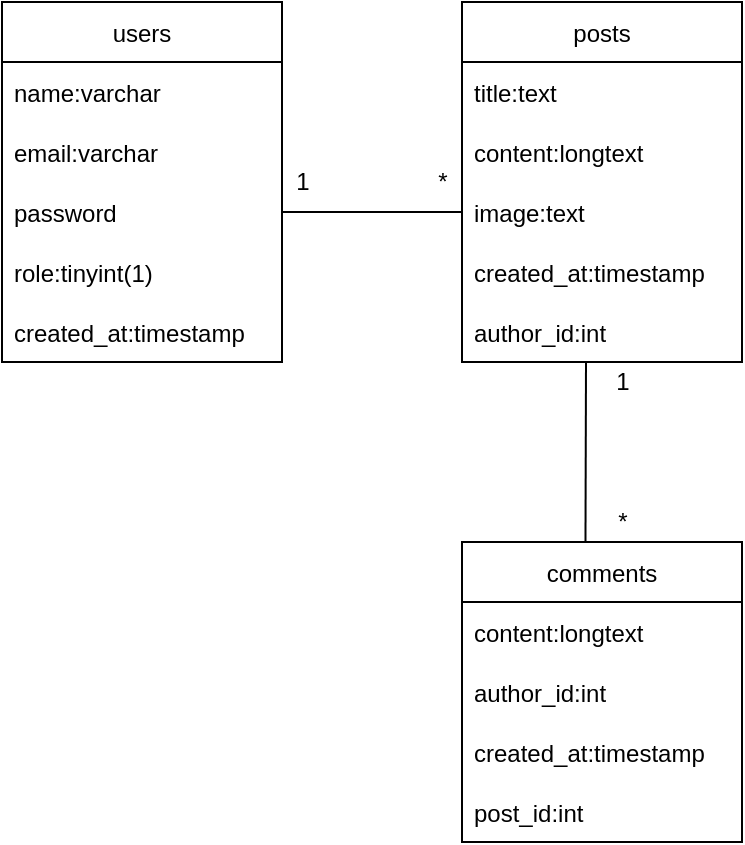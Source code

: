 <mxfile version="16.5.6" type="github">
  <diagram id="ryO4AwGJcq6GvNXAE1JV" name="Page-1">
    <mxGraphModel dx="977" dy="549" grid="1" gridSize="10" guides="1" tooltips="1" connect="1" arrows="1" fold="1" page="1" pageScale="1" pageWidth="850" pageHeight="1100" math="0" shadow="0">
      <root>
        <mxCell id="0" />
        <mxCell id="1" parent="0" />
        <mxCell id="4L_0qVRa8LHpznZ8TQfZ-1" value="users" style="swimlane;fontStyle=0;childLayout=stackLayout;horizontal=1;startSize=30;horizontalStack=0;resizeParent=1;resizeParentMax=0;resizeLast=0;collapsible=1;marginBottom=0;" vertex="1" parent="1">
          <mxGeometry x="170" y="130" width="140" height="180" as="geometry" />
        </mxCell>
        <mxCell id="4L_0qVRa8LHpznZ8TQfZ-2" value="name:varchar" style="text;strokeColor=none;fillColor=none;align=left;verticalAlign=middle;spacingLeft=4;spacingRight=4;overflow=hidden;points=[[0,0.5],[1,0.5]];portConstraint=eastwest;rotatable=0;" vertex="1" parent="4L_0qVRa8LHpznZ8TQfZ-1">
          <mxGeometry y="30" width="140" height="30" as="geometry" />
        </mxCell>
        <mxCell id="4L_0qVRa8LHpznZ8TQfZ-3" value="email:varchar" style="text;strokeColor=none;fillColor=none;align=left;verticalAlign=middle;spacingLeft=4;spacingRight=4;overflow=hidden;points=[[0,0.5],[1,0.5]];portConstraint=eastwest;rotatable=0;" vertex="1" parent="4L_0qVRa8LHpznZ8TQfZ-1">
          <mxGeometry y="60" width="140" height="30" as="geometry" />
        </mxCell>
        <mxCell id="4L_0qVRa8LHpznZ8TQfZ-5" value="password" style="text;strokeColor=none;fillColor=none;align=left;verticalAlign=middle;spacingLeft=4;spacingRight=4;overflow=hidden;points=[[0,0.5],[1,0.5]];portConstraint=eastwest;rotatable=0;" vertex="1" parent="4L_0qVRa8LHpznZ8TQfZ-1">
          <mxGeometry y="90" width="140" height="30" as="geometry" />
        </mxCell>
        <mxCell id="4L_0qVRa8LHpznZ8TQfZ-6" value="role:tinyint(1)" style="text;strokeColor=none;fillColor=none;align=left;verticalAlign=middle;spacingLeft=4;spacingRight=4;overflow=hidden;points=[[0,0.5],[1,0.5]];portConstraint=eastwest;rotatable=0;" vertex="1" parent="4L_0qVRa8LHpznZ8TQfZ-1">
          <mxGeometry y="120" width="140" height="30" as="geometry" />
        </mxCell>
        <mxCell id="4L_0qVRa8LHpznZ8TQfZ-4" value="created_at:timestamp" style="text;strokeColor=none;fillColor=none;align=left;verticalAlign=middle;spacingLeft=4;spacingRight=4;overflow=hidden;points=[[0,0.5],[1,0.5]];portConstraint=eastwest;rotatable=0;" vertex="1" parent="4L_0qVRa8LHpznZ8TQfZ-1">
          <mxGeometry y="150" width="140" height="30" as="geometry" />
        </mxCell>
        <mxCell id="4L_0qVRa8LHpznZ8TQfZ-7" value="posts" style="swimlane;fontStyle=0;childLayout=stackLayout;horizontal=1;startSize=30;horizontalStack=0;resizeParent=1;resizeParentMax=0;resizeLast=0;collapsible=1;marginBottom=0;" vertex="1" parent="1">
          <mxGeometry x="400" y="130" width="140" height="180" as="geometry" />
        </mxCell>
        <mxCell id="4L_0qVRa8LHpznZ8TQfZ-8" value="title:text" style="text;strokeColor=none;fillColor=none;align=left;verticalAlign=middle;spacingLeft=4;spacingRight=4;overflow=hidden;points=[[0,0.5],[1,0.5]];portConstraint=eastwest;rotatable=0;" vertex="1" parent="4L_0qVRa8LHpznZ8TQfZ-7">
          <mxGeometry y="30" width="140" height="30" as="geometry" />
        </mxCell>
        <mxCell id="4L_0qVRa8LHpznZ8TQfZ-9" value="content:longtext" style="text;strokeColor=none;fillColor=none;align=left;verticalAlign=middle;spacingLeft=4;spacingRight=4;overflow=hidden;points=[[0,0.5],[1,0.5]];portConstraint=eastwest;rotatable=0;" vertex="1" parent="4L_0qVRa8LHpznZ8TQfZ-7">
          <mxGeometry y="60" width="140" height="30" as="geometry" />
        </mxCell>
        <mxCell id="4L_0qVRa8LHpznZ8TQfZ-10" value="image:text" style="text;strokeColor=none;fillColor=none;align=left;verticalAlign=middle;spacingLeft=4;spacingRight=4;overflow=hidden;points=[[0,0.5],[1,0.5]];portConstraint=eastwest;rotatable=0;" vertex="1" parent="4L_0qVRa8LHpznZ8TQfZ-7">
          <mxGeometry y="90" width="140" height="30" as="geometry" />
        </mxCell>
        <mxCell id="4L_0qVRa8LHpznZ8TQfZ-11" value="created_at:timestamp" style="text;strokeColor=none;fillColor=none;align=left;verticalAlign=middle;spacingLeft=4;spacingRight=4;overflow=hidden;points=[[0,0.5],[1,0.5]];portConstraint=eastwest;rotatable=0;" vertex="1" parent="4L_0qVRa8LHpznZ8TQfZ-7">
          <mxGeometry y="120" width="140" height="30" as="geometry" />
        </mxCell>
        <mxCell id="4L_0qVRa8LHpznZ8TQfZ-12" value="author_id:int" style="text;strokeColor=none;fillColor=none;align=left;verticalAlign=middle;spacingLeft=4;spacingRight=4;overflow=hidden;points=[[0,0.5],[1,0.5]];portConstraint=eastwest;rotatable=0;" vertex="1" parent="4L_0qVRa8LHpznZ8TQfZ-7">
          <mxGeometry y="150" width="140" height="30" as="geometry" />
        </mxCell>
        <mxCell id="4L_0qVRa8LHpznZ8TQfZ-13" value="" style="endArrow=none;html=1;rounded=0;entryX=1;entryY=0.5;entryDx=0;entryDy=0;exitX=0;exitY=0.5;exitDx=0;exitDy=0;" edge="1" parent="1" source="4L_0qVRa8LHpznZ8TQfZ-10" target="4L_0qVRa8LHpznZ8TQfZ-5">
          <mxGeometry width="50" height="50" relative="1" as="geometry">
            <mxPoint x="400" y="310" as="sourcePoint" />
            <mxPoint x="450" y="260" as="targetPoint" />
          </mxGeometry>
        </mxCell>
        <mxCell id="4L_0qVRa8LHpznZ8TQfZ-14" value="1" style="text;html=1;align=center;verticalAlign=middle;resizable=0;points=[];autosize=1;strokeColor=none;fillColor=none;" vertex="1" parent="1">
          <mxGeometry x="310" y="210" width="20" height="20" as="geometry" />
        </mxCell>
        <mxCell id="4L_0qVRa8LHpznZ8TQfZ-15" value="*" style="text;html=1;align=center;verticalAlign=middle;resizable=0;points=[];autosize=1;strokeColor=none;fillColor=none;" vertex="1" parent="1">
          <mxGeometry x="380" y="210" width="20" height="20" as="geometry" />
        </mxCell>
        <mxCell id="4L_0qVRa8LHpznZ8TQfZ-16" value="comments" style="swimlane;fontStyle=0;childLayout=stackLayout;horizontal=1;startSize=30;horizontalStack=0;resizeParent=1;resizeParentMax=0;resizeLast=0;collapsible=1;marginBottom=0;" vertex="1" parent="1">
          <mxGeometry x="400" y="400" width="140" height="150" as="geometry" />
        </mxCell>
        <mxCell id="4L_0qVRa8LHpznZ8TQfZ-17" value="content:longtext" style="text;strokeColor=none;fillColor=none;align=left;verticalAlign=middle;spacingLeft=4;spacingRight=4;overflow=hidden;points=[[0,0.5],[1,0.5]];portConstraint=eastwest;rotatable=0;" vertex="1" parent="4L_0qVRa8LHpznZ8TQfZ-16">
          <mxGeometry y="30" width="140" height="30" as="geometry" />
        </mxCell>
        <mxCell id="4L_0qVRa8LHpznZ8TQfZ-18" value="author_id:int" style="text;strokeColor=none;fillColor=none;align=left;verticalAlign=middle;spacingLeft=4;spacingRight=4;overflow=hidden;points=[[0,0.5],[1,0.5]];portConstraint=eastwest;rotatable=0;" vertex="1" parent="4L_0qVRa8LHpznZ8TQfZ-16">
          <mxGeometry y="60" width="140" height="30" as="geometry" />
        </mxCell>
        <mxCell id="4L_0qVRa8LHpznZ8TQfZ-19" value="created_at:timestamp" style="text;strokeColor=none;fillColor=none;align=left;verticalAlign=middle;spacingLeft=4;spacingRight=4;overflow=hidden;points=[[0,0.5],[1,0.5]];portConstraint=eastwest;rotatable=0;" vertex="1" parent="4L_0qVRa8LHpznZ8TQfZ-16">
          <mxGeometry y="90" width="140" height="30" as="geometry" />
        </mxCell>
        <mxCell id="4L_0qVRa8LHpznZ8TQfZ-20" value="post_id:int" style="text;strokeColor=none;fillColor=none;align=left;verticalAlign=middle;spacingLeft=4;spacingRight=4;overflow=hidden;points=[[0,0.5],[1,0.5]];portConstraint=eastwest;rotatable=0;" vertex="1" parent="4L_0qVRa8LHpznZ8TQfZ-16">
          <mxGeometry y="120" width="140" height="30" as="geometry" />
        </mxCell>
        <mxCell id="4L_0qVRa8LHpznZ8TQfZ-23" value="" style="endArrow=none;html=1;rounded=0;entryX=0.441;entryY=0;entryDx=0;entryDy=0;entryPerimeter=0;" edge="1" parent="1" target="4L_0qVRa8LHpznZ8TQfZ-16">
          <mxGeometry width="50" height="50" relative="1" as="geometry">
            <mxPoint x="462" y="310" as="sourcePoint" />
            <mxPoint x="450" y="360" as="targetPoint" />
          </mxGeometry>
        </mxCell>
        <mxCell id="4L_0qVRa8LHpznZ8TQfZ-24" value="*" style="text;html=1;align=center;verticalAlign=middle;resizable=0;points=[];autosize=1;strokeColor=none;fillColor=none;" vertex="1" parent="1">
          <mxGeometry x="470" y="380" width="20" height="20" as="geometry" />
        </mxCell>
        <mxCell id="4L_0qVRa8LHpznZ8TQfZ-25" value="1" style="text;html=1;align=center;verticalAlign=middle;resizable=0;points=[];autosize=1;strokeColor=none;fillColor=none;" vertex="1" parent="1">
          <mxGeometry x="470" y="310" width="20" height="20" as="geometry" />
        </mxCell>
      </root>
    </mxGraphModel>
  </diagram>
</mxfile>

